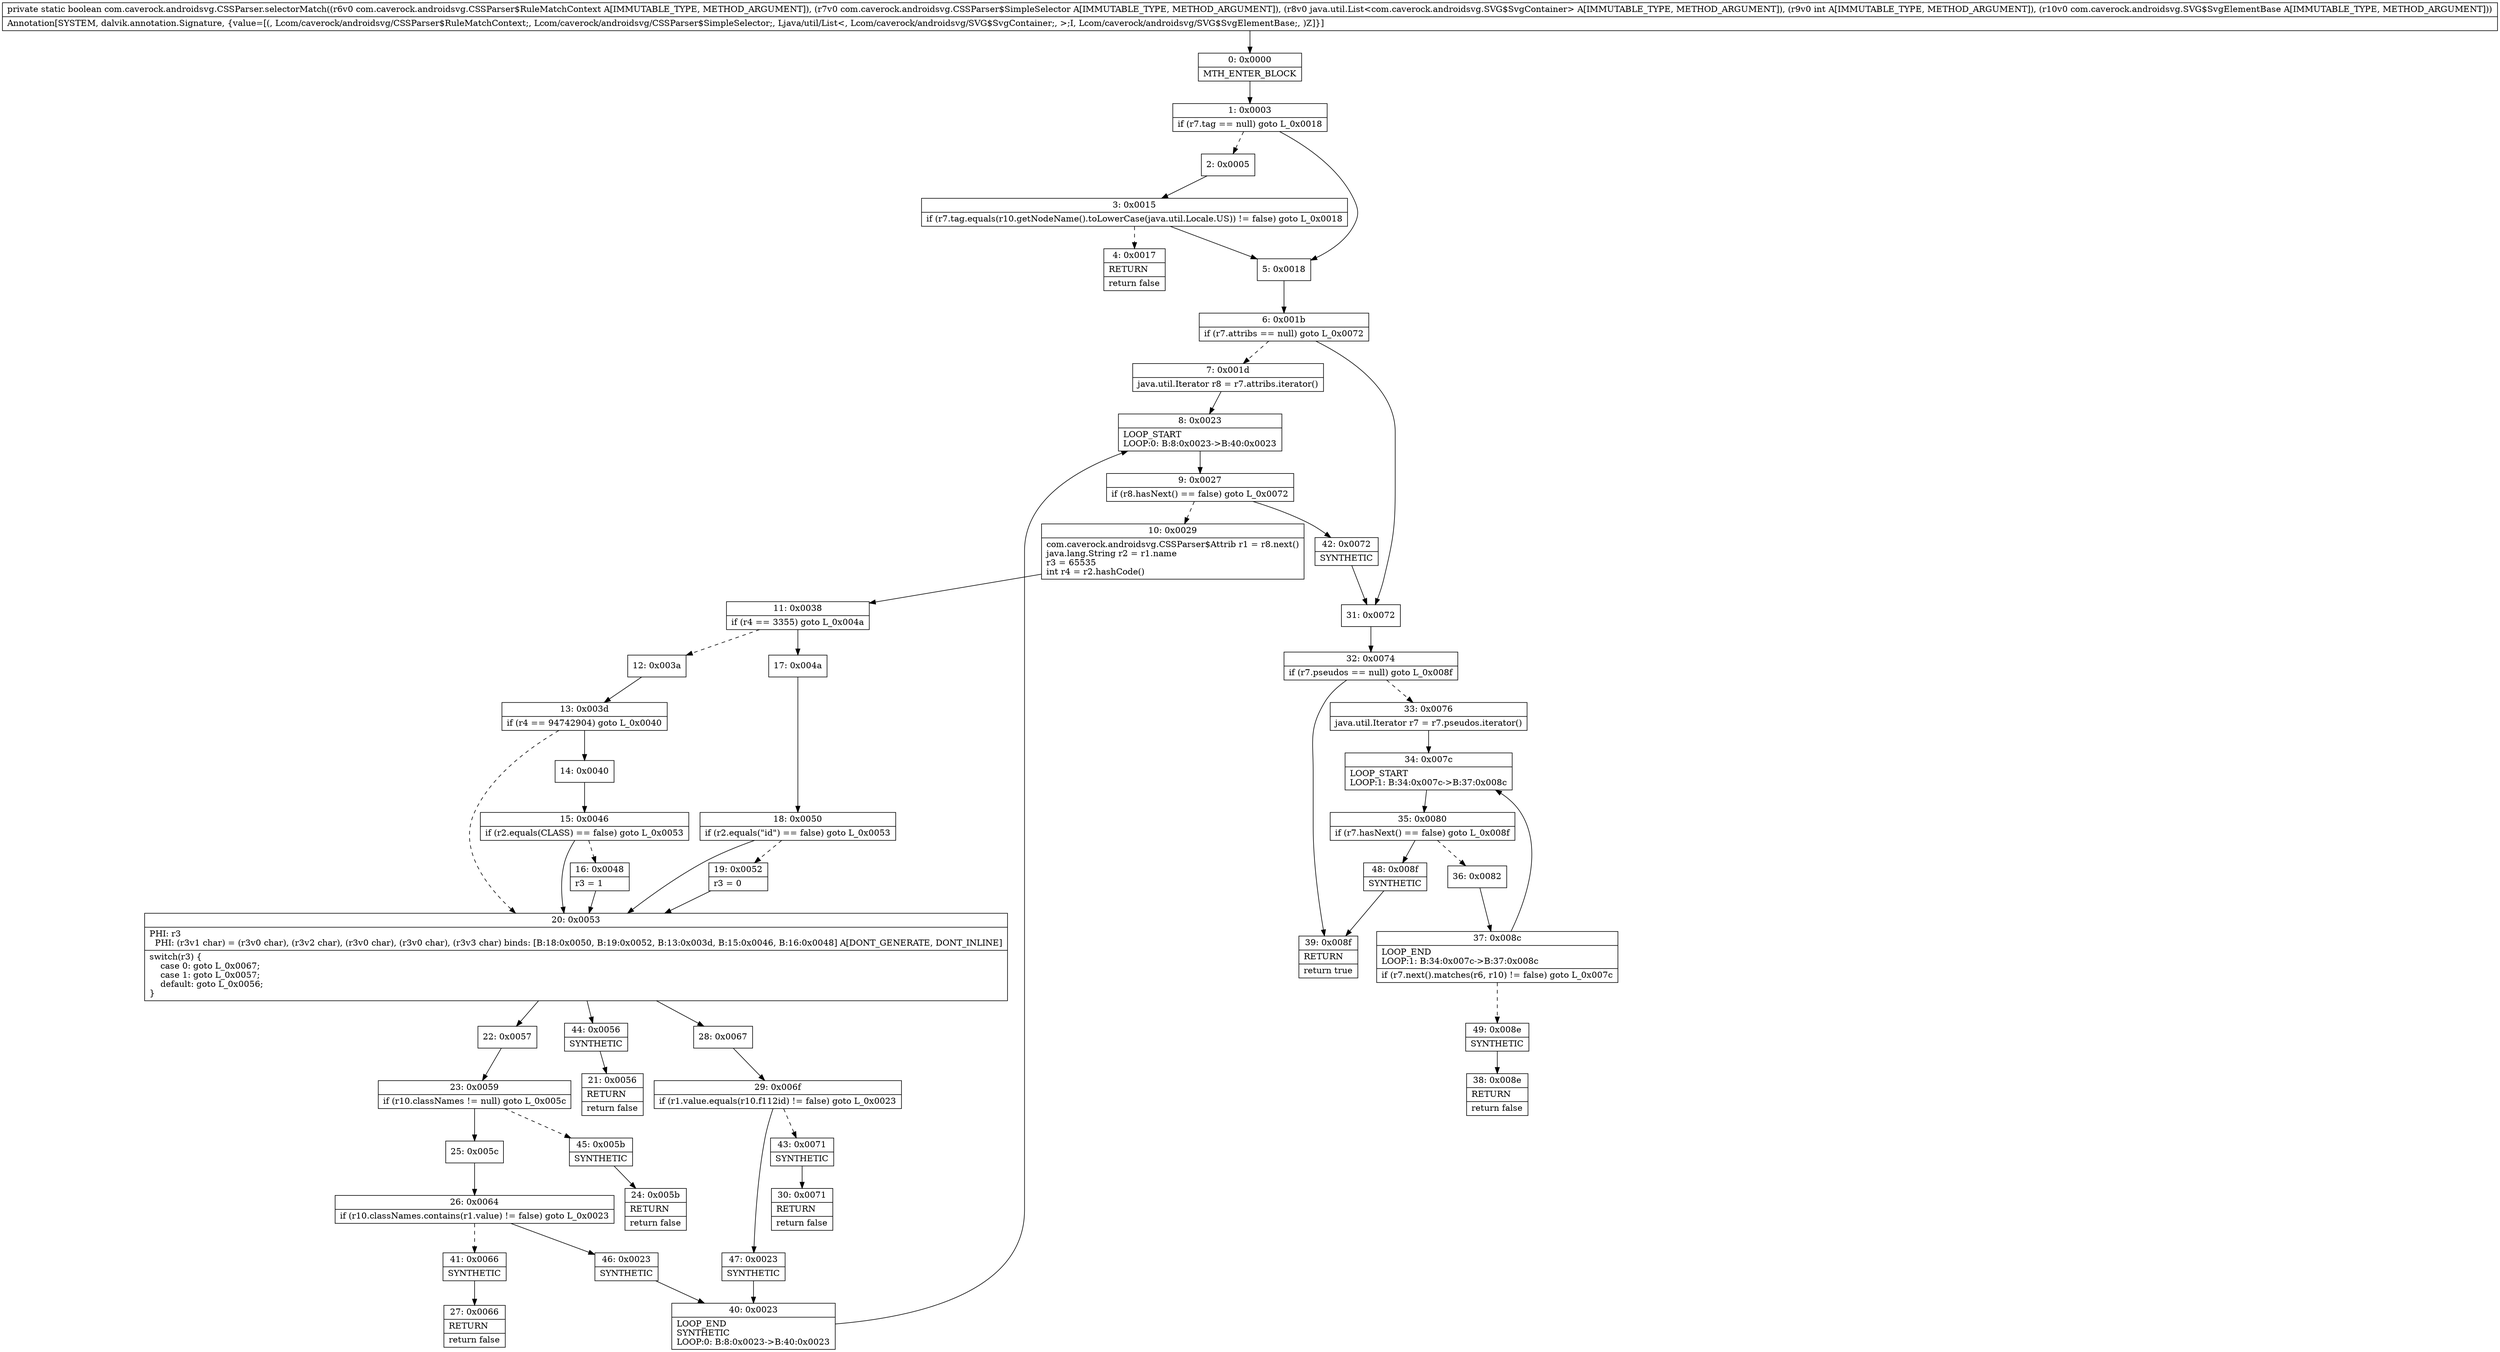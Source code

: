 digraph "CFG forcom.caverock.androidsvg.CSSParser.selectorMatch(Lcom\/caverock\/androidsvg\/CSSParser$RuleMatchContext;Lcom\/caverock\/androidsvg\/CSSParser$SimpleSelector;Ljava\/util\/List;ILcom\/caverock\/androidsvg\/SVG$SvgElementBase;)Z" {
Node_0 [shape=record,label="{0\:\ 0x0000|MTH_ENTER_BLOCK\l}"];
Node_1 [shape=record,label="{1\:\ 0x0003|if (r7.tag == null) goto L_0x0018\l}"];
Node_2 [shape=record,label="{2\:\ 0x0005}"];
Node_3 [shape=record,label="{3\:\ 0x0015|if (r7.tag.equals(r10.getNodeName().toLowerCase(java.util.Locale.US)) != false) goto L_0x0018\l}"];
Node_4 [shape=record,label="{4\:\ 0x0017|RETURN\l|return false\l}"];
Node_5 [shape=record,label="{5\:\ 0x0018}"];
Node_6 [shape=record,label="{6\:\ 0x001b|if (r7.attribs == null) goto L_0x0072\l}"];
Node_7 [shape=record,label="{7\:\ 0x001d|java.util.Iterator r8 = r7.attribs.iterator()\l}"];
Node_8 [shape=record,label="{8\:\ 0x0023|LOOP_START\lLOOP:0: B:8:0x0023\-\>B:40:0x0023\l}"];
Node_9 [shape=record,label="{9\:\ 0x0027|if (r8.hasNext() == false) goto L_0x0072\l}"];
Node_10 [shape=record,label="{10\:\ 0x0029|com.caverock.androidsvg.CSSParser$Attrib r1 = r8.next()\ljava.lang.String r2 = r1.name\lr3 = 65535\lint r4 = r2.hashCode()\l}"];
Node_11 [shape=record,label="{11\:\ 0x0038|if (r4 == 3355) goto L_0x004a\l}"];
Node_12 [shape=record,label="{12\:\ 0x003a}"];
Node_13 [shape=record,label="{13\:\ 0x003d|if (r4 == 94742904) goto L_0x0040\l}"];
Node_14 [shape=record,label="{14\:\ 0x0040}"];
Node_15 [shape=record,label="{15\:\ 0x0046|if (r2.equals(CLASS) == false) goto L_0x0053\l}"];
Node_16 [shape=record,label="{16\:\ 0x0048|r3 = 1\l}"];
Node_17 [shape=record,label="{17\:\ 0x004a}"];
Node_18 [shape=record,label="{18\:\ 0x0050|if (r2.equals(\"id\") == false) goto L_0x0053\l}"];
Node_19 [shape=record,label="{19\:\ 0x0052|r3 = 0\l}"];
Node_20 [shape=record,label="{20\:\ 0x0053|PHI: r3 \l  PHI: (r3v1 char) = (r3v0 char), (r3v2 char), (r3v0 char), (r3v0 char), (r3v3 char) binds: [B:18:0x0050, B:19:0x0052, B:13:0x003d, B:15:0x0046, B:16:0x0048] A[DONT_GENERATE, DONT_INLINE]\l|switch(r3) \{\l    case 0: goto L_0x0067;\l    case 1: goto L_0x0057;\l    default: goto L_0x0056;\l\}\l}"];
Node_21 [shape=record,label="{21\:\ 0x0056|RETURN\l|return false\l}"];
Node_22 [shape=record,label="{22\:\ 0x0057}"];
Node_23 [shape=record,label="{23\:\ 0x0059|if (r10.classNames != null) goto L_0x005c\l}"];
Node_24 [shape=record,label="{24\:\ 0x005b|RETURN\l|return false\l}"];
Node_25 [shape=record,label="{25\:\ 0x005c}"];
Node_26 [shape=record,label="{26\:\ 0x0064|if (r10.classNames.contains(r1.value) != false) goto L_0x0023\l}"];
Node_27 [shape=record,label="{27\:\ 0x0066|RETURN\l|return false\l}"];
Node_28 [shape=record,label="{28\:\ 0x0067}"];
Node_29 [shape=record,label="{29\:\ 0x006f|if (r1.value.equals(r10.f112id) != false) goto L_0x0023\l}"];
Node_30 [shape=record,label="{30\:\ 0x0071|RETURN\l|return false\l}"];
Node_31 [shape=record,label="{31\:\ 0x0072}"];
Node_32 [shape=record,label="{32\:\ 0x0074|if (r7.pseudos == null) goto L_0x008f\l}"];
Node_33 [shape=record,label="{33\:\ 0x0076|java.util.Iterator r7 = r7.pseudos.iterator()\l}"];
Node_34 [shape=record,label="{34\:\ 0x007c|LOOP_START\lLOOP:1: B:34:0x007c\-\>B:37:0x008c\l}"];
Node_35 [shape=record,label="{35\:\ 0x0080|if (r7.hasNext() == false) goto L_0x008f\l}"];
Node_36 [shape=record,label="{36\:\ 0x0082}"];
Node_37 [shape=record,label="{37\:\ 0x008c|LOOP_END\lLOOP:1: B:34:0x007c\-\>B:37:0x008c\l|if (r7.next().matches(r6, r10) != false) goto L_0x007c\l}"];
Node_38 [shape=record,label="{38\:\ 0x008e|RETURN\l|return false\l}"];
Node_39 [shape=record,label="{39\:\ 0x008f|RETURN\l|return true\l}"];
Node_40 [shape=record,label="{40\:\ 0x0023|LOOP_END\lSYNTHETIC\lLOOP:0: B:8:0x0023\-\>B:40:0x0023\l}"];
Node_41 [shape=record,label="{41\:\ 0x0066|SYNTHETIC\l}"];
Node_42 [shape=record,label="{42\:\ 0x0072|SYNTHETIC\l}"];
Node_43 [shape=record,label="{43\:\ 0x0071|SYNTHETIC\l}"];
Node_44 [shape=record,label="{44\:\ 0x0056|SYNTHETIC\l}"];
Node_45 [shape=record,label="{45\:\ 0x005b|SYNTHETIC\l}"];
Node_46 [shape=record,label="{46\:\ 0x0023|SYNTHETIC\l}"];
Node_47 [shape=record,label="{47\:\ 0x0023|SYNTHETIC\l}"];
Node_48 [shape=record,label="{48\:\ 0x008f|SYNTHETIC\l}"];
Node_49 [shape=record,label="{49\:\ 0x008e|SYNTHETIC\l}"];
MethodNode[shape=record,label="{private static boolean com.caverock.androidsvg.CSSParser.selectorMatch((r6v0 com.caverock.androidsvg.CSSParser$RuleMatchContext A[IMMUTABLE_TYPE, METHOD_ARGUMENT]), (r7v0 com.caverock.androidsvg.CSSParser$SimpleSelector A[IMMUTABLE_TYPE, METHOD_ARGUMENT]), (r8v0 java.util.List\<com.caverock.androidsvg.SVG$SvgContainer\> A[IMMUTABLE_TYPE, METHOD_ARGUMENT]), (r9v0 int A[IMMUTABLE_TYPE, METHOD_ARGUMENT]), (r10v0 com.caverock.androidsvg.SVG$SvgElementBase A[IMMUTABLE_TYPE, METHOD_ARGUMENT]))  | Annotation[SYSTEM, dalvik.annotation.Signature, \{value=[(, Lcom\/caverock\/androidsvg\/CSSParser$RuleMatchContext;, Lcom\/caverock\/androidsvg\/CSSParser$SimpleSelector;, Ljava\/util\/List\<, Lcom\/caverock\/androidsvg\/SVG$SvgContainer;, \>;I, Lcom\/caverock\/androidsvg\/SVG$SvgElementBase;, )Z]\}]\l}"];
MethodNode -> Node_0;
Node_0 -> Node_1;
Node_1 -> Node_2[style=dashed];
Node_1 -> Node_5;
Node_2 -> Node_3;
Node_3 -> Node_4[style=dashed];
Node_3 -> Node_5;
Node_5 -> Node_6;
Node_6 -> Node_7[style=dashed];
Node_6 -> Node_31;
Node_7 -> Node_8;
Node_8 -> Node_9;
Node_9 -> Node_10[style=dashed];
Node_9 -> Node_42;
Node_10 -> Node_11;
Node_11 -> Node_12[style=dashed];
Node_11 -> Node_17;
Node_12 -> Node_13;
Node_13 -> Node_14;
Node_13 -> Node_20[style=dashed];
Node_14 -> Node_15;
Node_15 -> Node_16[style=dashed];
Node_15 -> Node_20;
Node_16 -> Node_20;
Node_17 -> Node_18;
Node_18 -> Node_19[style=dashed];
Node_18 -> Node_20;
Node_19 -> Node_20;
Node_20 -> Node_22;
Node_20 -> Node_28;
Node_20 -> Node_44;
Node_22 -> Node_23;
Node_23 -> Node_25;
Node_23 -> Node_45[style=dashed];
Node_25 -> Node_26;
Node_26 -> Node_41[style=dashed];
Node_26 -> Node_46;
Node_28 -> Node_29;
Node_29 -> Node_43[style=dashed];
Node_29 -> Node_47;
Node_31 -> Node_32;
Node_32 -> Node_33[style=dashed];
Node_32 -> Node_39;
Node_33 -> Node_34;
Node_34 -> Node_35;
Node_35 -> Node_36[style=dashed];
Node_35 -> Node_48;
Node_36 -> Node_37;
Node_37 -> Node_34;
Node_37 -> Node_49[style=dashed];
Node_40 -> Node_8;
Node_41 -> Node_27;
Node_42 -> Node_31;
Node_43 -> Node_30;
Node_44 -> Node_21;
Node_45 -> Node_24;
Node_46 -> Node_40;
Node_47 -> Node_40;
Node_48 -> Node_39;
Node_49 -> Node_38;
}


